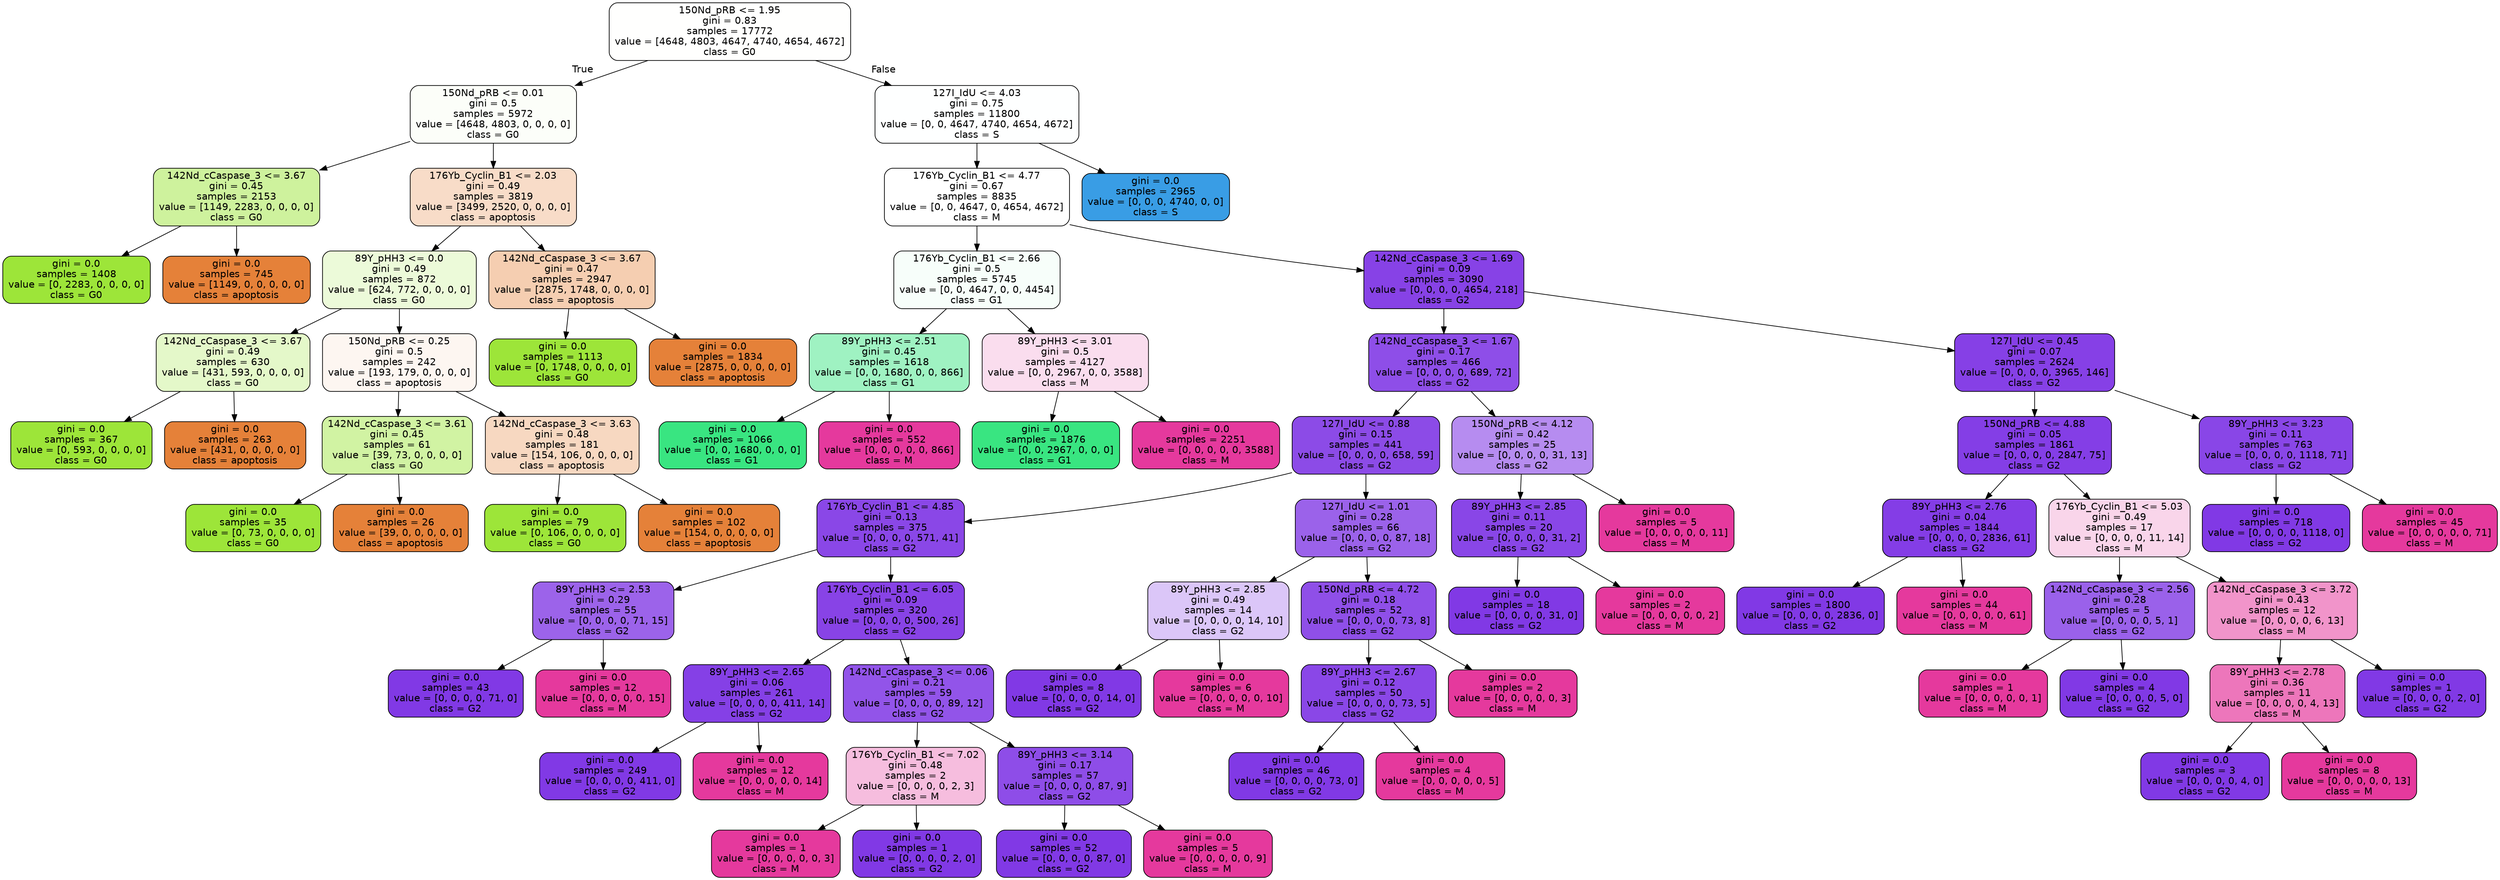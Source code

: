 digraph Tree {
node [shape=box, style="filled, rounded", color="black", fontname="helvetica"] ;
edge [fontname="helvetica"] ;
0 [label="150Nd_pRB <= 1.95\ngini = 0.83\nsamples = 17772\nvalue = [4648, 4803, 4647, 4740, 4654, 4672]\nclass = G0", fillcolor="#fffffe"] ;
1 [label="150Nd_pRB <= 0.01\ngini = 0.5\nsamples = 5972\nvalue = [4648, 4803, 0, 0, 0, 0]\nclass = G0", fillcolor="#fcfef9"] ;
0 -> 1 [labeldistance=2.5, labelangle=45, headlabel="True"] ;
2 [label="142Nd_cCaspase_3 <= 3.67\ngini = 0.45\nsamples = 2153\nvalue = [1149, 2283, 0, 0, 0, 0]\nclass = G0", fillcolor="#cef29d"] ;
1 -> 2 ;
3 [label="gini = 0.0\nsamples = 1408\nvalue = [0, 2283, 0, 0, 0, 0]\nclass = G0", fillcolor="#9de539"] ;
2 -> 3 ;
4 [label="gini = 0.0\nsamples = 745\nvalue = [1149, 0, 0, 0, 0, 0]\nclass = apoptosis", fillcolor="#e58139"] ;
2 -> 4 ;
5 [label="176Yb_Cyclin_B1 <= 2.03\ngini = 0.49\nsamples = 3819\nvalue = [3499, 2520, 0, 0, 0, 0]\nclass = apoptosis", fillcolor="#f8dcc8"] ;
1 -> 5 ;
6 [label="89Y_pHH3 <= 0.0\ngini = 0.49\nsamples = 872\nvalue = [624, 772, 0, 0, 0, 0]\nclass = G0", fillcolor="#ecfad9"] ;
5 -> 6 ;
7 [label="142Nd_cCaspase_3 <= 3.67\ngini = 0.49\nsamples = 630\nvalue = [431, 593, 0, 0, 0, 0]\nclass = G0", fillcolor="#e4f8c9"] ;
6 -> 7 ;
8 [label="gini = 0.0\nsamples = 367\nvalue = [0, 593, 0, 0, 0, 0]\nclass = G0", fillcolor="#9de539"] ;
7 -> 8 ;
9 [label="gini = 0.0\nsamples = 263\nvalue = [431, 0, 0, 0, 0, 0]\nclass = apoptosis", fillcolor="#e58139"] ;
7 -> 9 ;
10 [label="150Nd_pRB <= 0.25\ngini = 0.5\nsamples = 242\nvalue = [193, 179, 0, 0, 0, 0]\nclass = apoptosis", fillcolor="#fdf6f1"] ;
6 -> 10 ;
11 [label="142Nd_cCaspase_3 <= 3.61\ngini = 0.45\nsamples = 61\nvalue = [39, 73, 0, 0, 0, 0]\nclass = G0", fillcolor="#d1f3a3"] ;
10 -> 11 ;
12 [label="gini = 0.0\nsamples = 35\nvalue = [0, 73, 0, 0, 0, 0]\nclass = G0", fillcolor="#9de539"] ;
11 -> 12 ;
13 [label="gini = 0.0\nsamples = 26\nvalue = [39, 0, 0, 0, 0, 0]\nclass = apoptosis", fillcolor="#e58139"] ;
11 -> 13 ;
14 [label="142Nd_cCaspase_3 <= 3.63\ngini = 0.48\nsamples = 181\nvalue = [154, 106, 0, 0, 0, 0]\nclass = apoptosis", fillcolor="#f7d8c1"] ;
10 -> 14 ;
15 [label="gini = 0.0\nsamples = 79\nvalue = [0, 106, 0, 0, 0, 0]\nclass = G0", fillcolor="#9de539"] ;
14 -> 15 ;
16 [label="gini = 0.0\nsamples = 102\nvalue = [154, 0, 0, 0, 0, 0]\nclass = apoptosis", fillcolor="#e58139"] ;
14 -> 16 ;
17 [label="142Nd_cCaspase_3 <= 3.67\ngini = 0.47\nsamples = 2947\nvalue = [2875, 1748, 0, 0, 0, 0]\nclass = apoptosis", fillcolor="#f5ceb1"] ;
5 -> 17 ;
18 [label="gini = 0.0\nsamples = 1113\nvalue = [0, 1748, 0, 0, 0, 0]\nclass = G0", fillcolor="#9de539"] ;
17 -> 18 ;
19 [label="gini = 0.0\nsamples = 1834\nvalue = [2875, 0, 0, 0, 0, 0]\nclass = apoptosis", fillcolor="#e58139"] ;
17 -> 19 ;
20 [label="127I_IdU <= 4.03\ngini = 0.75\nsamples = 11800\nvalue = [0, 0, 4647, 4740, 4654, 4672]\nclass = S", fillcolor="#feffff"] ;
0 -> 20 [labeldistance=2.5, labelangle=-45, headlabel="False"] ;
21 [label="176Yb_Cyclin_B1 <= 4.77\ngini = 0.67\nsamples = 8835\nvalue = [0, 0, 4647, 0, 4654, 4672]\nclass = M", fillcolor="#ffffff"] ;
20 -> 21 ;
22 [label="176Yb_Cyclin_B1 <= 2.66\ngini = 0.5\nsamples = 5745\nvalue = [0, 0, 4647, 0, 0, 4454]\nclass = G1", fillcolor="#f7fefa"] ;
21 -> 22 ;
23 [label="89Y_pHH3 <= 2.51\ngini = 0.45\nsamples = 1618\nvalue = [0, 0, 1680, 0, 0, 866]\nclass = G1", fillcolor="#9ff2c2"] ;
22 -> 23 ;
24 [label="gini = 0.0\nsamples = 1066\nvalue = [0, 0, 1680, 0, 0, 0]\nclass = G1", fillcolor="#39e581"] ;
23 -> 24 ;
25 [label="gini = 0.0\nsamples = 552\nvalue = [0, 0, 0, 0, 0, 866]\nclass = M", fillcolor="#e5399d"] ;
23 -> 25 ;
26 [label="89Y_pHH3 <= 3.01\ngini = 0.5\nsamples = 4127\nvalue = [0, 0, 2967, 0, 0, 3588]\nclass = M", fillcolor="#faddee"] ;
22 -> 26 ;
27 [label="gini = 0.0\nsamples = 1876\nvalue = [0, 0, 2967, 0, 0, 0]\nclass = G1", fillcolor="#39e581"] ;
26 -> 27 ;
28 [label="gini = 0.0\nsamples = 2251\nvalue = [0, 0, 0, 0, 0, 3588]\nclass = M", fillcolor="#e5399d"] ;
26 -> 28 ;
29 [label="142Nd_cCaspase_3 <= 1.69\ngini = 0.09\nsamples = 3090\nvalue = [0, 0, 0, 0, 4654, 218]\nclass = G2", fillcolor="#8742e6"] ;
21 -> 29 ;
30 [label="142Nd_cCaspase_3 <= 1.67\ngini = 0.17\nsamples = 466\nvalue = [0, 0, 0, 0, 689, 72]\nclass = G2", fillcolor="#8e4ee8"] ;
29 -> 30 ;
31 [label="127I_IdU <= 0.88\ngini = 0.15\nsamples = 441\nvalue = [0, 0, 0, 0, 658, 59]\nclass = G2", fillcolor="#8c4be7"] ;
30 -> 31 ;
32 [label="176Yb_Cyclin_B1 <= 4.85\ngini = 0.13\nsamples = 375\nvalue = [0, 0, 0, 0, 571, 41]\nclass = G2", fillcolor="#8a47e7"] ;
31 -> 32 ;
33 [label="89Y_pHH3 <= 2.53\ngini = 0.29\nsamples = 55\nvalue = [0, 0, 0, 0, 71, 15]\nclass = G2", fillcolor="#9c63ea"] ;
32 -> 33 ;
34 [label="gini = 0.0\nsamples = 43\nvalue = [0, 0, 0, 0, 71, 0]\nclass = G2", fillcolor="#8139e5"] ;
33 -> 34 ;
35 [label="gini = 0.0\nsamples = 12\nvalue = [0, 0, 0, 0, 0, 15]\nclass = M", fillcolor="#e5399d"] ;
33 -> 35 ;
36 [label="176Yb_Cyclin_B1 <= 6.05\ngini = 0.09\nsamples = 320\nvalue = [0, 0, 0, 0, 500, 26]\nclass = G2", fillcolor="#8843e6"] ;
32 -> 36 ;
37 [label="89Y_pHH3 <= 2.65\ngini = 0.06\nsamples = 261\nvalue = [0, 0, 0, 0, 411, 14]\nclass = G2", fillcolor="#8540e6"] ;
36 -> 37 ;
38 [label="gini = 0.0\nsamples = 249\nvalue = [0, 0, 0, 0, 411, 0]\nclass = G2", fillcolor="#8139e5"] ;
37 -> 38 ;
39 [label="gini = 0.0\nsamples = 12\nvalue = [0, 0, 0, 0, 0, 14]\nclass = M", fillcolor="#e5399d"] ;
37 -> 39 ;
40 [label="142Nd_cCaspase_3 <= 0.06\ngini = 0.21\nsamples = 59\nvalue = [0, 0, 0, 0, 89, 12]\nclass = G2", fillcolor="#9254e9"] ;
36 -> 40 ;
41 [label="176Yb_Cyclin_B1 <= 7.02\ngini = 0.48\nsamples = 2\nvalue = [0, 0, 0, 0, 2, 3]\nclass = M", fillcolor="#f6bdde"] ;
40 -> 41 ;
42 [label="gini = 0.0\nsamples = 1\nvalue = [0, 0, 0, 0, 0, 3]\nclass = M", fillcolor="#e5399d"] ;
41 -> 42 ;
43 [label="gini = 0.0\nsamples = 1\nvalue = [0, 0, 0, 0, 2, 0]\nclass = G2", fillcolor="#8139e5"] ;
41 -> 43 ;
44 [label="89Y_pHH3 <= 3.14\ngini = 0.17\nsamples = 57\nvalue = [0, 0, 0, 0, 87, 9]\nclass = G2", fillcolor="#8e4de8"] ;
40 -> 44 ;
45 [label="gini = 0.0\nsamples = 52\nvalue = [0, 0, 0, 0, 87, 0]\nclass = G2", fillcolor="#8139e5"] ;
44 -> 45 ;
46 [label="gini = 0.0\nsamples = 5\nvalue = [0, 0, 0, 0, 0, 9]\nclass = M", fillcolor="#e5399d"] ;
44 -> 46 ;
47 [label="127I_IdU <= 1.01\ngini = 0.28\nsamples = 66\nvalue = [0, 0, 0, 0, 87, 18]\nclass = G2", fillcolor="#9b62ea"] ;
31 -> 47 ;
48 [label="89Y_pHH3 <= 2.85\ngini = 0.49\nsamples = 14\nvalue = [0, 0, 0, 0, 14, 10]\nclass = G2", fillcolor="#dbc6f8"] ;
47 -> 48 ;
49 [label="gini = 0.0\nsamples = 8\nvalue = [0, 0, 0, 0, 14, 0]\nclass = G2", fillcolor="#8139e5"] ;
48 -> 49 ;
50 [label="gini = 0.0\nsamples = 6\nvalue = [0, 0, 0, 0, 0, 10]\nclass = M", fillcolor="#e5399d"] ;
48 -> 50 ;
51 [label="150Nd_pRB <= 4.72\ngini = 0.18\nsamples = 52\nvalue = [0, 0, 0, 0, 73, 8]\nclass = G2", fillcolor="#8f4fe8"] ;
47 -> 51 ;
52 [label="89Y_pHH3 <= 2.67\ngini = 0.12\nsamples = 50\nvalue = [0, 0, 0, 0, 73, 5]\nclass = G2", fillcolor="#8a47e7"] ;
51 -> 52 ;
53 [label="gini = 0.0\nsamples = 46\nvalue = [0, 0, 0, 0, 73, 0]\nclass = G2", fillcolor="#8139e5"] ;
52 -> 53 ;
54 [label="gini = 0.0\nsamples = 4\nvalue = [0, 0, 0, 0, 0, 5]\nclass = M", fillcolor="#e5399d"] ;
52 -> 54 ;
55 [label="gini = 0.0\nsamples = 2\nvalue = [0, 0, 0, 0, 0, 3]\nclass = M", fillcolor="#e5399d"] ;
51 -> 55 ;
56 [label="150Nd_pRB <= 4.12\ngini = 0.42\nsamples = 25\nvalue = [0, 0, 0, 0, 31, 13]\nclass = G2", fillcolor="#b68cf0"] ;
30 -> 56 ;
57 [label="89Y_pHH3 <= 2.85\ngini = 0.11\nsamples = 20\nvalue = [0, 0, 0, 0, 31, 2]\nclass = G2", fillcolor="#8946e7"] ;
56 -> 57 ;
58 [label="gini = 0.0\nsamples = 18\nvalue = [0, 0, 0, 0, 31, 0]\nclass = G2", fillcolor="#8139e5"] ;
57 -> 58 ;
59 [label="gini = 0.0\nsamples = 2\nvalue = [0, 0, 0, 0, 0, 2]\nclass = M", fillcolor="#e5399d"] ;
57 -> 59 ;
60 [label="gini = 0.0\nsamples = 5\nvalue = [0, 0, 0, 0, 0, 11]\nclass = M", fillcolor="#e5399d"] ;
56 -> 60 ;
61 [label="127I_IdU <= 0.45\ngini = 0.07\nsamples = 2624\nvalue = [0, 0, 0, 0, 3965, 146]\nclass = G2", fillcolor="#8640e6"] ;
29 -> 61 ;
62 [label="150Nd_pRB <= 4.88\ngini = 0.05\nsamples = 1861\nvalue = [0, 0, 0, 0, 2847, 75]\nclass = G2", fillcolor="#843ee6"] ;
61 -> 62 ;
63 [label="89Y_pHH3 <= 2.76\ngini = 0.04\nsamples = 1844\nvalue = [0, 0, 0, 0, 2836, 61]\nclass = G2", fillcolor="#843de6"] ;
62 -> 63 ;
64 [label="gini = 0.0\nsamples = 1800\nvalue = [0, 0, 0, 0, 2836, 0]\nclass = G2", fillcolor="#8139e5"] ;
63 -> 64 ;
65 [label="gini = 0.0\nsamples = 44\nvalue = [0, 0, 0, 0, 0, 61]\nclass = M", fillcolor="#e5399d"] ;
63 -> 65 ;
66 [label="176Yb_Cyclin_B1 <= 5.03\ngini = 0.49\nsamples = 17\nvalue = [0, 0, 0, 0, 11, 14]\nclass = M", fillcolor="#f9d5ea"] ;
62 -> 66 ;
67 [label="142Nd_cCaspase_3 <= 2.56\ngini = 0.28\nsamples = 5\nvalue = [0, 0, 0, 0, 5, 1]\nclass = G2", fillcolor="#9a61ea"] ;
66 -> 67 ;
68 [label="gini = 0.0\nsamples = 1\nvalue = [0, 0, 0, 0, 0, 1]\nclass = M", fillcolor="#e5399d"] ;
67 -> 68 ;
69 [label="gini = 0.0\nsamples = 4\nvalue = [0, 0, 0, 0, 5, 0]\nclass = G2", fillcolor="#8139e5"] ;
67 -> 69 ;
70 [label="142Nd_cCaspase_3 <= 3.72\ngini = 0.43\nsamples = 12\nvalue = [0, 0, 0, 0, 6, 13]\nclass = M", fillcolor="#f194ca"] ;
66 -> 70 ;
71 [label="89Y_pHH3 <= 2.78\ngini = 0.36\nsamples = 11\nvalue = [0, 0, 0, 0, 4, 13]\nclass = M", fillcolor="#ed76bb"] ;
70 -> 71 ;
72 [label="gini = 0.0\nsamples = 3\nvalue = [0, 0, 0, 0, 4, 0]\nclass = G2", fillcolor="#8139e5"] ;
71 -> 72 ;
73 [label="gini = 0.0\nsamples = 8\nvalue = [0, 0, 0, 0, 0, 13]\nclass = M", fillcolor="#e5399d"] ;
71 -> 73 ;
74 [label="gini = 0.0\nsamples = 1\nvalue = [0, 0, 0, 0, 2, 0]\nclass = G2", fillcolor="#8139e5"] ;
70 -> 74 ;
75 [label="89Y_pHH3 <= 3.23\ngini = 0.11\nsamples = 763\nvalue = [0, 0, 0, 0, 1118, 71]\nclass = G2", fillcolor="#8946e7"] ;
61 -> 75 ;
76 [label="gini = 0.0\nsamples = 718\nvalue = [0, 0, 0, 0, 1118, 0]\nclass = G2", fillcolor="#8139e5"] ;
75 -> 76 ;
77 [label="gini = 0.0\nsamples = 45\nvalue = [0, 0, 0, 0, 0, 71]\nclass = M", fillcolor="#e5399d"] ;
75 -> 77 ;
78 [label="gini = 0.0\nsamples = 2965\nvalue = [0, 0, 0, 4740, 0, 0]\nclass = S", fillcolor="#399de5"] ;
20 -> 78 ;
}